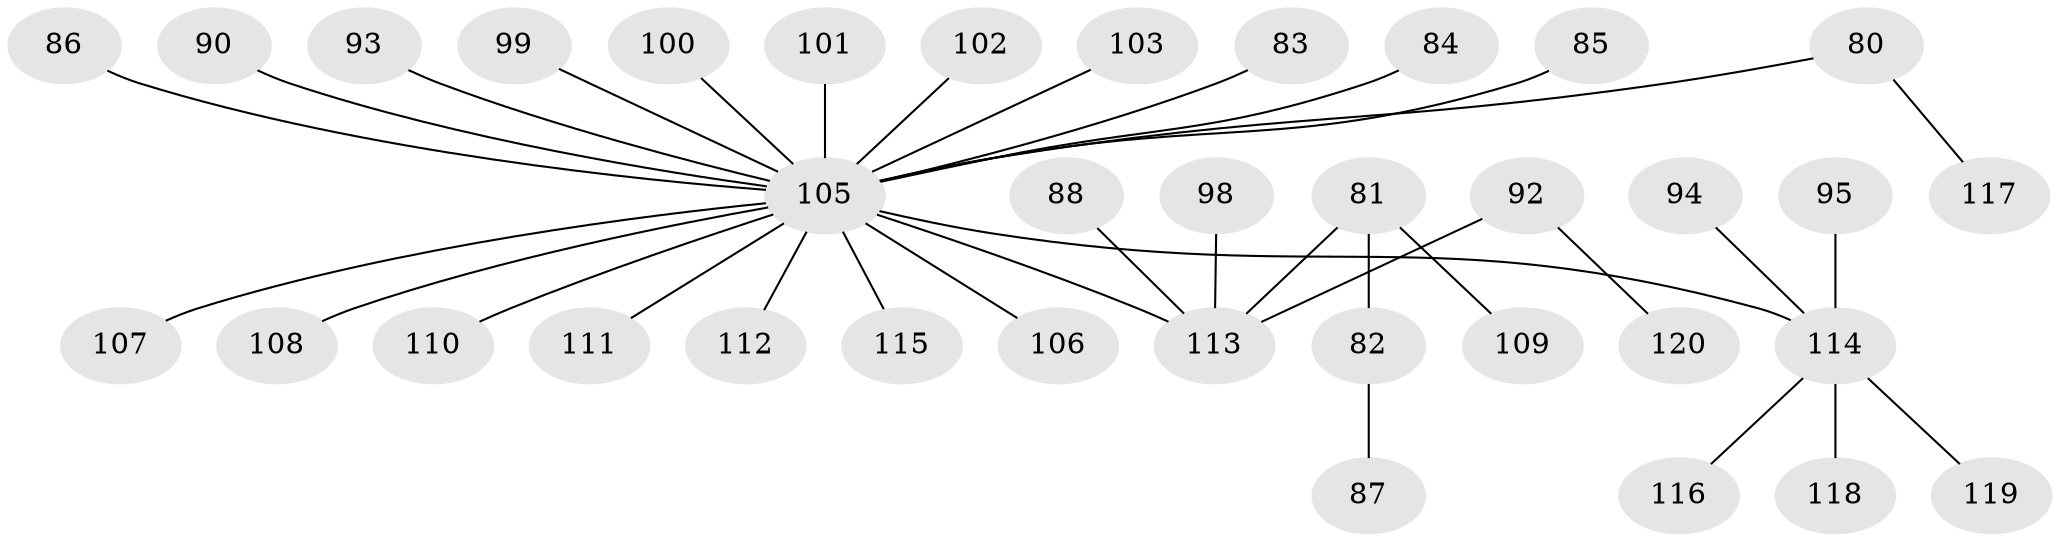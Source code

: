 // original degree distribution, {5: 0.058333333333333334, 4: 0.06666666666666667, 3: 0.1, 1: 0.525, 2: 0.225, 6: 0.025}
// Generated by graph-tools (version 1.1) at 2025/55/03/04/25 21:55:42]
// undirected, 36 vertices, 35 edges
graph export_dot {
graph [start="1"]
  node [color=gray90,style=filled];
  80;
  81 [super="+74"];
  82;
  83;
  84;
  85;
  86;
  87;
  88;
  90;
  92;
  93;
  94;
  95;
  98;
  99;
  100;
  101;
  102;
  103;
  105 [super="+46+66+104+65+72+91+70+96+71+76+77"];
  106;
  107;
  108;
  109;
  110;
  111;
  112;
  113 [super="+38+75+51"];
  114 [super="+26+68+69+78+89+52+61+73+79"];
  115;
  116;
  117;
  118;
  119;
  120;
  80 -- 117;
  80 -- 105;
  81 -- 82;
  81 -- 109;
  81 -- 113;
  82 -- 87;
  83 -- 105;
  84 -- 105;
  85 -- 105;
  86 -- 105;
  88 -- 113;
  90 -- 105;
  92 -- 120;
  92 -- 113;
  93 -- 105;
  94 -- 114;
  95 -- 114;
  98 -- 113;
  99 -- 105;
  100 -- 105;
  101 -- 105;
  102 -- 105;
  103 -- 105;
  105 -- 106;
  105 -- 107;
  105 -- 108;
  105 -- 110;
  105 -- 111;
  105 -- 113;
  105 -- 114;
  105 -- 112;
  105 -- 115;
  114 -- 116;
  114 -- 118;
  114 -- 119;
}
